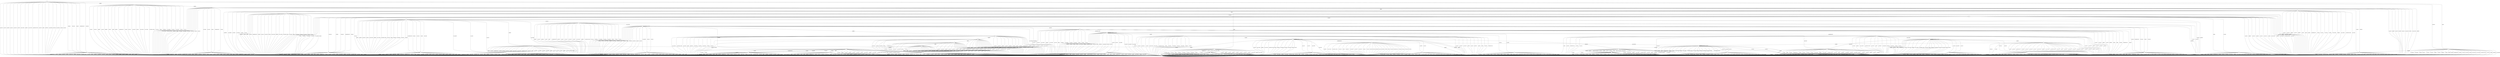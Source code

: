 digraph g {

	s0 [shape="circle" label="s0"];
	s1 [shape="circle" label="s1"];
	s2 [shape="circle" label="s2"];
	s3 [shape="circle" label="s3"];
	s4 [shape="circle" label="s4"];
	s5 [shape="circle" label="s5"];
	s6 [shape="circle" label="s6"];
	s7 [shape="circle" label="s7"];
	s8 [shape="circle" label="s8"];
	s9 [shape="circle" label="s9"];
	s10 [shape="circle" label="s10"];
	s11 [shape="circle" label="s11"];
	s12 [shape="circle" label="s12"];
	s13 [shape="circle" label="s13"];
	s14 [shape="circle" label="s14"];
	s15 [shape="circle" label="s15"];
	s16 [shape="circle" label="s16"];
	s17 [shape="circle" label="s17"];
	s18 [shape="circle" label="s18"];
	s19 [shape="circle" label="s19"];
	s20 [shape="circle" label="s20"];
	s21 [shape="circle" label="s21"];
	s22 [shape="circle" label="s22"];
	s23 [shape="circle" label="s23"];
	s24 [shape="circle" label="s24"];
	s25 [shape="circle" label="s25"];
	s26 [shape="circle" label="s26"];
	s27 [shape="circle" label="s27"];
	s28 [shape="circle" label="s28"];
	s29 [shape="circle" label="s29"];
	s30 [shape="circle" label="s30"];
	s31 [shape="circle" label="s31"];
	s32 [shape="circle" label="s32"];
	s33 [shape="doublecircle" label="s33"];
	s34 [shape="circle" label="s34"];
	s35 [shape="circle" label="s35"];
	s36 [shape="circle" label="s36"];
	s37 [shape="circle" label="s37"];
	s38 [shape="circle" label="s38"];
	s39 [shape="circle" label="s39"];
	s40 [shape="circle" label="s40"];
	s41 [shape="circle" label="s41"];
	s42 [shape="circle" label="s42"];
	s43 [shape="circle" label="s43"];
	s44 [shape="circle" label="s44"];
	s45 [shape="circle" label="s45"];
	s46 [shape="circle" label="s46"];
	s47 [shape="circle" label="s47"];
	s48 [shape="circle" label="s48"];
	s49 [shape="circle" label="s49"];
	s50 [shape="circle" label="s50"];
	s0 -> s1 [label="I_SR_CONN"];
	s0 -> s2 [label="I_CH_CLOSE"];
	s0 -> s3 [label="I_KEXINIT"];
	s0 -> s1 [label="I_SR_AUTH"];
	s0 -> s50 [label="I_NEWKEYS"];
	s0 -> s2 [label="I_CH_EOF"];
	s0 -> s50 [label="I_KEX30"];
	s0 -> s1 [label="I_CH_OPEN"];
	s0 -> s2 [label="I_CH_REQUEST_PTY"];
	s0 -> s2 [label="I_CH_DATA"];
	s0 -> s1 [label="I_UA_PK_OK"];
	s0 -> s1 [label="I_UA_PK_NOK"];
	s0 -> s1 [label="O_UNIMPL"];
	s0 -> s1 [label="O_CH_SUCCESS"];
	s0 -> s1 [label="O_KEXINIT"];
	s0 -> s1 [label="O_UA_SUCCESS"];
	s0 -> s1 [label="O_CH_OPEN_SUCCESS"];
	s0 -> s1 [label="O_NO_CONN"];
	s0 -> s1 [label="O_KEX31"];
	s0 -> s1 [label="O_NEWKEYS"];
	s0 -> s1 [label="O_UA_FAILURE"];
	s0 -> s1 [label="O_CH_NONE"];
	s0 -> s1 [label="O_SR_ACCEPT"];
	s0 -> s1 [label="O_CH_EOF"];
	s0 -> s1 [label="O_CH_MAX"];
	s1 -> s1 [label="I_SR_CONN"];
	s1 -> s1 [label="I_CH_CLOSE"];
	s1 -> s1 [label="I_KEXINIT"];
	s1 -> s1 [label="I_SR_AUTH"];
	s1 -> s1 [label="I_NEWKEYS"];
	s1 -> s1 [label="I_CH_EOF"];
	s1 -> s1 [label="I_KEX30"];
	s1 -> s1 [label="I_CH_OPEN"];
	s1 -> s1 [label="I_CH_REQUEST_PTY"];
	s1 -> s1 [label="I_CH_DATA"];
	s1 -> s1 [label="I_UA_PK_OK"];
	s1 -> s1 [label="I_UA_PK_NOK"];
	s1 -> s1 [label="O_UNIMPL"];
	s1 -> s1 [label="O_CH_SUCCESS"];
	s1 -> s1 [label="O_KEXINIT"];
	s1 -> s1 [label="O_UA_SUCCESS"];
	s1 -> s1 [label="O_CH_OPEN_SUCCESS"];
	s1 -> s1 [label="O_NO_CONN"];
	s1 -> s1 [label="O_KEX31"];
	s1 -> s1 [label="O_NEWKEYS"];
	s1 -> s1 [label="O_UA_FAILURE"];
	s1 -> s1 [label="O_CH_NONE"];
	s1 -> s1 [label="O_SR_ACCEPT"];
	s1 -> s1 [label="O_CH_EOF"];
	s1 -> s1 [label="O_CH_MAX"];
	s2 -> s1 [label="I_SR_CONN"];
	s2 -> s1 [label="I_CH_CLOSE"];
	s2 -> s1 [label="I_KEXINIT"];
	s2 -> s1 [label="I_SR_AUTH"];
	s2 -> s1 [label="I_NEWKEYS"];
	s2 -> s1 [label="I_CH_EOF"];
	s2 -> s1 [label="I_KEX30"];
	s2 -> s1 [label="I_CH_OPEN"];
	s2 -> s1 [label="I_CH_REQUEST_PTY"];
	s2 -> s1 [label="I_CH_DATA"];
	s2 -> s1 [label="I_UA_PK_OK"];
	s2 -> s1 [label="I_UA_PK_NOK"];
	s2 -> s1 [label="O_UNIMPL"];
	s2 -> s1 [label="O_CH_SUCCESS"];
	s2 -> s1 [label="O_KEXINIT"];
	s2 -> s1 [label="O_UA_SUCCESS"];
	s2 -> s1 [label="O_CH_OPEN_SUCCESS"];
	s2 -> s1 [label="O_NO_CONN"];
	s2 -> s1 [label="O_KEX31"];
	s2 -> s1 [label="O_NEWKEYS"];
	s2 -> s1 [label="O_UA_FAILURE"];
	s2 -> s0 [label="O_CH_NONE"];
	s2 -> s1 [label="O_SR_ACCEPT"];
	s2 -> s1 [label="O_CH_EOF"];
	s2 -> s1 [label="O_CH_MAX"];
	s3 -> s1 [label="I_SR_CONN"];
	s3 -> s1 [label="I_CH_CLOSE"];
	s3 -> s1 [label="I_KEXINIT"];
	s3 -> s1 [label="I_SR_AUTH"];
	s3 -> s1 [label="I_NEWKEYS"];
	s3 -> s1 [label="I_CH_EOF"];
	s3 -> s1 [label="I_KEX30"];
	s3 -> s1 [label="I_CH_OPEN"];
	s3 -> s1 [label="I_CH_REQUEST_PTY"];
	s3 -> s1 [label="I_CH_DATA"];
	s3 -> s1 [label="I_UA_PK_OK"];
	s3 -> s1 [label="I_UA_PK_NOK"];
	s3 -> s1 [label="O_UNIMPL"];
	s3 -> s1 [label="O_CH_SUCCESS"];
	s3 -> s4 [label="O_KEXINIT"];
	s3 -> s1 [label="O_UA_SUCCESS"];
	s3 -> s1 [label="O_CH_OPEN_SUCCESS"];
	s3 -> s1 [label="O_NO_CONN"];
	s3 -> s1 [label="O_KEX31"];
	s3 -> s1 [label="O_NEWKEYS"];
	s3 -> s1 [label="O_UA_FAILURE"];
	s3 -> s1 [label="O_CH_NONE"];
	s3 -> s1 [label="O_SR_ACCEPT"];
	s3 -> s1 [label="O_CH_EOF"];
	s3 -> s1 [label="O_CH_MAX"];
	s4 -> s1 [label="I_SR_CONN"];
	s4 -> s5 [label="I_CH_CLOSE"];
	s4 -> s1 [label="I_KEXINIT"];
	s4 -> s1 [label="I_SR_AUTH"];
	s4 -> s6 [label="I_NEWKEYS"];
	s4 -> s5 [label="I_CH_EOF"];
	s4 -> s7 [label="I_KEX30"];
	s4 -> s1 [label="I_CH_OPEN"];
	s4 -> s5 [label="I_CH_REQUEST_PTY"];
	s4 -> s5 [label="I_CH_DATA"];
	s4 -> s1 [label="I_UA_PK_OK"];
	s4 -> s1 [label="I_UA_PK_NOK"];
	s4 -> s1 [label="O_UNIMPL"];
	s4 -> s1 [label="O_CH_SUCCESS"];
	s4 -> s1 [label="O_KEXINIT"];
	s4 -> s1 [label="O_UA_SUCCESS"];
	s4 -> s1 [label="O_CH_OPEN_SUCCESS"];
	s4 -> s1 [label="O_NO_CONN"];
	s4 -> s1 [label="O_KEX31"];
	s4 -> s1 [label="O_NEWKEYS"];
	s4 -> s1 [label="O_UA_FAILURE"];
	s4 -> s1 [label="O_CH_NONE"];
	s4 -> s1 [label="O_SR_ACCEPT"];
	s4 -> s1 [label="O_CH_EOF"];
	s4 -> s1 [label="O_CH_MAX"];
	s5 -> s1 [label="I_SR_CONN"];
	s5 -> s1 [label="I_CH_CLOSE"];
	s5 -> s1 [label="I_KEXINIT"];
	s5 -> s1 [label="I_SR_AUTH"];
	s5 -> s1 [label="I_NEWKEYS"];
	s5 -> s1 [label="I_CH_EOF"];
	s5 -> s1 [label="I_KEX30"];
	s5 -> s1 [label="I_CH_OPEN"];
	s5 -> s1 [label="I_CH_REQUEST_PTY"];
	s5 -> s1 [label="I_CH_DATA"];
	s5 -> s1 [label="I_UA_PK_OK"];
	s5 -> s1 [label="I_UA_PK_NOK"];
	s5 -> s1 [label="O_UNIMPL"];
	s5 -> s1 [label="O_CH_SUCCESS"];
	s5 -> s1 [label="O_KEXINIT"];
	s5 -> s1 [label="O_UA_SUCCESS"];
	s5 -> s1 [label="O_CH_OPEN_SUCCESS"];
	s5 -> s1 [label="O_NO_CONN"];
	s5 -> s1 [label="O_KEX31"];
	s5 -> s1 [label="O_NEWKEYS"];
	s5 -> s1 [label="O_UA_FAILURE"];
	s5 -> s4 [label="O_CH_NONE"];
	s5 -> s1 [label="O_SR_ACCEPT"];
	s5 -> s1 [label="O_CH_EOF"];
	s5 -> s1 [label="O_CH_MAX"];
	s6 -> s1 [label="I_SR_CONN"];
	s6 -> s1 [label="I_CH_CLOSE"];
	s6 -> s1 [label="I_KEXINIT"];
	s6 -> s1 [label="I_SR_AUTH"];
	s6 -> s1 [label="I_NEWKEYS"];
	s6 -> s1 [label="I_CH_EOF"];
	s6 -> s1 [label="I_KEX30"];
	s6 -> s1 [label="I_CH_OPEN"];
	s6 -> s1 [label="I_CH_REQUEST_PTY"];
	s6 -> s1 [label="I_CH_DATA"];
	s6 -> s1 [label="I_UA_PK_OK"];
	s6 -> s1 [label="I_UA_PK_NOK"];
	s6 -> s4 [label="O_UNIMPL"];
	s6 -> s1 [label="O_CH_SUCCESS"];
	s6 -> s1 [label="O_KEXINIT"];
	s6 -> s1 [label="O_UA_SUCCESS"];
	s6 -> s1 [label="O_CH_OPEN_SUCCESS"];
	s6 -> s1 [label="O_NO_CONN"];
	s6 -> s1 [label="O_KEX31"];
	s6 -> s1 [label="O_NEWKEYS"];
	s6 -> s1 [label="O_UA_FAILURE"];
	s6 -> s1 [label="O_CH_NONE"];
	s6 -> s1 [label="O_SR_ACCEPT"];
	s6 -> s1 [label="O_CH_EOF"];
	s6 -> s1 [label="O_CH_MAX"];
	s7 -> s1 [label="I_SR_CONN"];
	s7 -> s1 [label="I_CH_CLOSE"];
	s7 -> s1 [label="I_KEXINIT"];
	s7 -> s1 [label="I_SR_AUTH"];
	s7 -> s1 [label="I_NEWKEYS"];
	s7 -> s1 [label="I_CH_EOF"];
	s7 -> s1 [label="I_KEX30"];
	s7 -> s1 [label="I_CH_OPEN"];
	s7 -> s1 [label="I_CH_REQUEST_PTY"];
	s7 -> s1 [label="I_CH_DATA"];
	s7 -> s1 [label="I_UA_PK_OK"];
	s7 -> s1 [label="I_UA_PK_NOK"];
	s7 -> s1 [label="O_UNIMPL"];
	s7 -> s1 [label="O_CH_SUCCESS"];
	s7 -> s1 [label="O_KEXINIT"];
	s7 -> s1 [label="O_UA_SUCCESS"];
	s7 -> s1 [label="O_CH_OPEN_SUCCESS"];
	s7 -> s1 [label="O_NO_CONN"];
	s7 -> s8 [label="O_KEX31"];
	s7 -> s1 [label="O_NEWKEYS"];
	s7 -> s1 [label="O_UA_FAILURE"];
	s7 -> s1 [label="O_CH_NONE"];
	s7 -> s1 [label="O_SR_ACCEPT"];
	s7 -> s1 [label="O_CH_EOF"];
	s7 -> s1 [label="O_CH_MAX"];
	s8 -> s1 [label="I_SR_CONN"];
	s8 -> s1 [label="I_CH_CLOSE"];
	s8 -> s1 [label="I_KEXINIT"];
	s8 -> s1 [label="I_SR_AUTH"];
	s8 -> s1 [label="I_NEWKEYS"];
	s8 -> s1 [label="I_CH_EOF"];
	s8 -> s1 [label="I_KEX30"];
	s8 -> s1 [label="I_CH_OPEN"];
	s8 -> s1 [label="I_CH_REQUEST_PTY"];
	s8 -> s1 [label="I_CH_DATA"];
	s8 -> s1 [label="I_UA_PK_OK"];
	s8 -> s1 [label="I_UA_PK_NOK"];
	s8 -> s1 [label="O_UNIMPL"];
	s8 -> s1 [label="O_CH_SUCCESS"];
	s8 -> s1 [label="O_KEXINIT"];
	s8 -> s1 [label="O_UA_SUCCESS"];
	s8 -> s1 [label="O_CH_OPEN_SUCCESS"];
	s8 -> s1 [label="O_NO_CONN"];
	s8 -> s1 [label="O_KEX31"];
	s8 -> s9 [label="O_NEWKEYS"];
	s8 -> s1 [label="O_UA_FAILURE"];
	s8 -> s1 [label="O_CH_NONE"];
	s8 -> s1 [label="O_SR_ACCEPT"];
	s8 -> s1 [label="O_CH_EOF"];
	s8 -> s1 [label="O_CH_MAX"];
	s9 -> s1 [label="I_SR_CONN"];
	s9 -> s10 [label="I_CH_CLOSE"];
	s9 -> s1 [label="I_KEXINIT"];
	s9 -> s1 [label="I_SR_AUTH"];
	s9 -> s11 [label="I_NEWKEYS"];
	s9 -> s10 [label="I_CH_EOF"];
	s9 -> s49 [label="I_KEX30"];
	s9 -> s1 [label="I_CH_OPEN"];
	s9 -> s10 [label="I_CH_REQUEST_PTY"];
	s9 -> s10 [label="I_CH_DATA"];
	s9 -> s1 [label="I_UA_PK_OK"];
	s9 -> s1 [label="I_UA_PK_NOK"];
	s9 -> s1 [label="O_UNIMPL"];
	s9 -> s1 [label="O_CH_SUCCESS"];
	s9 -> s1 [label="O_KEXINIT"];
	s9 -> s1 [label="O_UA_SUCCESS"];
	s9 -> s1 [label="O_CH_OPEN_SUCCESS"];
	s9 -> s1 [label="O_NO_CONN"];
	s9 -> s1 [label="O_KEX31"];
	s9 -> s1 [label="O_NEWKEYS"];
	s9 -> s1 [label="O_UA_FAILURE"];
	s9 -> s1 [label="O_CH_NONE"];
	s9 -> s1 [label="O_SR_ACCEPT"];
	s9 -> s1 [label="O_CH_EOF"];
	s9 -> s1 [label="O_CH_MAX"];
	s10 -> s1 [label="I_SR_CONN"];
	s10 -> s1 [label="I_CH_CLOSE"];
	s10 -> s1 [label="I_KEXINIT"];
	s10 -> s1 [label="I_SR_AUTH"];
	s10 -> s1 [label="I_NEWKEYS"];
	s10 -> s1 [label="I_CH_EOF"];
	s10 -> s1 [label="I_KEX30"];
	s10 -> s1 [label="I_CH_OPEN"];
	s10 -> s1 [label="I_CH_REQUEST_PTY"];
	s10 -> s1 [label="I_CH_DATA"];
	s10 -> s1 [label="I_UA_PK_OK"];
	s10 -> s1 [label="I_UA_PK_NOK"];
	s10 -> s1 [label="O_UNIMPL"];
	s10 -> s1 [label="O_CH_SUCCESS"];
	s10 -> s1 [label="O_KEXINIT"];
	s10 -> s1 [label="O_UA_SUCCESS"];
	s10 -> s1 [label="O_CH_OPEN_SUCCESS"];
	s10 -> s1 [label="O_NO_CONN"];
	s10 -> s1 [label="O_KEX31"];
	s10 -> s1 [label="O_NEWKEYS"];
	s10 -> s1 [label="O_UA_FAILURE"];
	s10 -> s9 [label="O_CH_NONE"];
	s10 -> s1 [label="O_SR_ACCEPT"];
	s10 -> s1 [label="O_CH_EOF"];
	s10 -> s1 [label="O_CH_MAX"];
	s11 -> s1 [label="I_SR_CONN"];
	s11 -> s12 [label="I_CH_CLOSE"];
	s11 -> s13 [label="I_KEXINIT"];
	s11 -> s16 [label="I_SR_AUTH"];
	s11 -> s1 [label="I_NEWKEYS"];
	s11 -> s12 [label="I_CH_EOF"];
	s11 -> s1 [label="I_KEX30"];
	s11 -> s1 [label="I_CH_OPEN"];
	s11 -> s12 [label="I_CH_REQUEST_PTY"];
	s11 -> s12 [label="I_CH_DATA"];
	s11 -> s17 [label="I_UA_PK_OK"];
	s11 -> s1 [label="I_UA_PK_NOK"];
	s11 -> s1 [label="O_UNIMPL"];
	s11 -> s1 [label="O_CH_SUCCESS"];
	s11 -> s1 [label="O_KEXINIT"];
	s11 -> s1 [label="O_UA_SUCCESS"];
	s11 -> s1 [label="O_CH_OPEN_SUCCESS"];
	s11 -> s1 [label="O_NO_CONN"];
	s11 -> s1 [label="O_KEX31"];
	s11 -> s1 [label="O_NEWKEYS"];
	s11 -> s1 [label="O_UA_FAILURE"];
	s11 -> s1 [label="O_CH_NONE"];
	s11 -> s1 [label="O_SR_ACCEPT"];
	s11 -> s1 [label="O_CH_EOF"];
	s11 -> s1 [label="O_CH_MAX"];
	s12 -> s1 [label="I_SR_CONN"];
	s12 -> s1 [label="I_CH_CLOSE"];
	s12 -> s1 [label="I_KEXINIT"];
	s12 -> s1 [label="I_SR_AUTH"];
	s12 -> s1 [label="I_NEWKEYS"];
	s12 -> s1 [label="I_CH_EOF"];
	s12 -> s1 [label="I_KEX30"];
	s12 -> s1 [label="I_CH_OPEN"];
	s12 -> s1 [label="I_CH_REQUEST_PTY"];
	s12 -> s1 [label="I_CH_DATA"];
	s12 -> s1 [label="I_UA_PK_OK"];
	s12 -> s1 [label="I_UA_PK_NOK"];
	s12 -> s1 [label="O_UNIMPL"];
	s12 -> s1 [label="O_CH_SUCCESS"];
	s12 -> s1 [label="O_KEXINIT"];
	s12 -> s1 [label="O_UA_SUCCESS"];
	s12 -> s1 [label="O_CH_OPEN_SUCCESS"];
	s12 -> s1 [label="O_NO_CONN"];
	s12 -> s1 [label="O_KEX31"];
	s12 -> s1 [label="O_NEWKEYS"];
	s12 -> s1 [label="O_UA_FAILURE"];
	s12 -> s11 [label="O_CH_NONE"];
	s12 -> s1 [label="O_SR_ACCEPT"];
	s12 -> s1 [label="O_CH_EOF"];
	s12 -> s1 [label="O_CH_MAX"];
	s13 -> s1 [label="I_SR_CONN"];
	s13 -> s1 [label="I_CH_CLOSE"];
	s13 -> s1 [label="I_KEXINIT"];
	s13 -> s1 [label="I_SR_AUTH"];
	s13 -> s1 [label="I_NEWKEYS"];
	s13 -> s1 [label="I_CH_EOF"];
	s13 -> s1 [label="I_KEX30"];
	s13 -> s1 [label="I_CH_OPEN"];
	s13 -> s1 [label="I_CH_REQUEST_PTY"];
	s13 -> s1 [label="I_CH_DATA"];
	s13 -> s1 [label="I_UA_PK_OK"];
	s13 -> s1 [label="I_UA_PK_NOK"];
	s13 -> s1 [label="O_UNIMPL"];
	s13 -> s1 [label="O_CH_SUCCESS"];
	s13 -> s14 [label="O_KEXINIT"];
	s13 -> s1 [label="O_UA_SUCCESS"];
	s13 -> s1 [label="O_CH_OPEN_SUCCESS"];
	s13 -> s1 [label="O_NO_CONN"];
	s13 -> s1 [label="O_KEX31"];
	s13 -> s1 [label="O_NEWKEYS"];
	s13 -> s1 [label="O_UA_FAILURE"];
	s13 -> s1 [label="O_CH_NONE"];
	s13 -> s1 [label="O_SR_ACCEPT"];
	s13 -> s1 [label="O_CH_EOF"];
	s13 -> s1 [label="O_CH_MAX"];
	s14 -> s1 [label="I_SR_CONN"];
	s14 -> s15 [label="I_CH_CLOSE"];
	s14 -> s1 [label="I_KEXINIT"];
	s14 -> s1 [label="I_SR_AUTH"];
	s14 -> s1 [label="I_NEWKEYS"];
	s14 -> s15 [label="I_CH_EOF"];
	s14 -> s7 [label="I_KEX30"];
	s14 -> s1 [label="I_CH_OPEN"];
	s14 -> s15 [label="I_CH_REQUEST_PTY"];
	s14 -> s15 [label="I_CH_DATA"];
	s14 -> s1 [label="I_UA_PK_OK"];
	s14 -> s1 [label="I_UA_PK_NOK"];
	s14 -> s1 [label="O_UNIMPL"];
	s14 -> s1 [label="O_CH_SUCCESS"];
	s14 -> s1 [label="O_KEXINIT"];
	s14 -> s1 [label="O_UA_SUCCESS"];
	s14 -> s1 [label="O_CH_OPEN_SUCCESS"];
	s14 -> s1 [label="O_NO_CONN"];
	s14 -> s1 [label="O_KEX31"];
	s14 -> s1 [label="O_NEWKEYS"];
	s14 -> s1 [label="O_UA_FAILURE"];
	s14 -> s1 [label="O_CH_NONE"];
	s14 -> s1 [label="O_SR_ACCEPT"];
	s14 -> s1 [label="O_CH_EOF"];
	s14 -> s1 [label="O_CH_MAX"];
	s15 -> s1 [label="I_SR_CONN"];
	s15 -> s1 [label="I_CH_CLOSE"];
	s15 -> s1 [label="I_KEXINIT"];
	s15 -> s1 [label="I_SR_AUTH"];
	s15 -> s1 [label="I_NEWKEYS"];
	s15 -> s1 [label="I_CH_EOF"];
	s15 -> s1 [label="I_KEX30"];
	s15 -> s1 [label="I_CH_OPEN"];
	s15 -> s1 [label="I_CH_REQUEST_PTY"];
	s15 -> s1 [label="I_CH_DATA"];
	s15 -> s1 [label="I_UA_PK_OK"];
	s15 -> s1 [label="I_UA_PK_NOK"];
	s15 -> s1 [label="O_UNIMPL"];
	s15 -> s1 [label="O_CH_SUCCESS"];
	s15 -> s1 [label="O_KEXINIT"];
	s15 -> s1 [label="O_UA_SUCCESS"];
	s15 -> s1 [label="O_CH_OPEN_SUCCESS"];
	s15 -> s1 [label="O_NO_CONN"];
	s15 -> s1 [label="O_KEX31"];
	s15 -> s1 [label="O_NEWKEYS"];
	s15 -> s1 [label="O_UA_FAILURE"];
	s15 -> s14 [label="O_CH_NONE"];
	s15 -> s1 [label="O_SR_ACCEPT"];
	s15 -> s1 [label="O_CH_EOF"];
	s15 -> s1 [label="O_CH_MAX"];
	s16 -> s1 [label="I_SR_CONN"];
	s16 -> s1 [label="I_CH_CLOSE"];
	s16 -> s1 [label="I_KEXINIT"];
	s16 -> s1 [label="I_SR_AUTH"];
	s16 -> s1 [label="I_NEWKEYS"];
	s16 -> s1 [label="I_CH_EOF"];
	s16 -> s1 [label="I_KEX30"];
	s16 -> s1 [label="I_CH_OPEN"];
	s16 -> s1 [label="I_CH_REQUEST_PTY"];
	s16 -> s1 [label="I_CH_DATA"];
	s16 -> s1 [label="I_UA_PK_OK"];
	s16 -> s1 [label="I_UA_PK_NOK"];
	s16 -> s1 [label="O_UNIMPL"];
	s16 -> s1 [label="O_CH_SUCCESS"];
	s16 -> s1 [label="O_KEXINIT"];
	s16 -> s1 [label="O_UA_SUCCESS"];
	s16 -> s1 [label="O_CH_OPEN_SUCCESS"];
	s16 -> s1 [label="O_NO_CONN"];
	s16 -> s1 [label="O_KEX31"];
	s16 -> s1 [label="O_NEWKEYS"];
	s16 -> s1 [label="O_UA_FAILURE"];
	s16 -> s1 [label="O_CH_NONE"];
	s16 -> s11 [label="O_SR_ACCEPT"];
	s16 -> s1 [label="O_CH_EOF"];
	s16 -> s1 [label="O_CH_MAX"];
	s17 -> s1 [label="I_SR_CONN"];
	s17 -> s1 [label="I_CH_CLOSE"];
	s17 -> s1 [label="I_KEXINIT"];
	s17 -> s1 [label="I_SR_AUTH"];
	s17 -> s1 [label="I_NEWKEYS"];
	s17 -> s1 [label="I_CH_EOF"];
	s17 -> s1 [label="I_KEX30"];
	s17 -> s1 [label="I_CH_OPEN"];
	s17 -> s1 [label="I_CH_REQUEST_PTY"];
	s17 -> s1 [label="I_CH_DATA"];
	s17 -> s1 [label="I_UA_PK_OK"];
	s17 -> s1 [label="I_UA_PK_NOK"];
	s17 -> s1 [label="O_UNIMPL"];
	s17 -> s1 [label="O_CH_SUCCESS"];
	s17 -> s1 [label="O_KEXINIT"];
	s17 -> s18 [label="O_UA_SUCCESS"];
	s17 -> s1 [label="O_CH_OPEN_SUCCESS"];
	s17 -> s1 [label="O_NO_CONN"];
	s17 -> s1 [label="O_KEX31"];
	s17 -> s1 [label="O_NEWKEYS"];
	s17 -> s1 [label="O_UA_FAILURE"];
	s17 -> s1 [label="O_CH_NONE"];
	s17 -> s1 [label="O_SR_ACCEPT"];
	s17 -> s1 [label="O_CH_EOF"];
	s17 -> s1 [label="O_CH_MAX"];
	s18 -> s19 [label="I_SR_CONN"];
	s18 -> s20 [label="I_CH_CLOSE"];
	s18 -> s21 [label="I_KEXINIT"];
	s18 -> s19 [label="I_SR_AUTH"];
	s18 -> s1 [label="I_NEWKEYS"];
	s18 -> s20 [label="I_CH_EOF"];
	s18 -> s1 [label="I_KEX30"];
	s18 -> s29 [label="I_CH_OPEN"];
	s18 -> s20 [label="I_CH_REQUEST_PTY"];
	s18 -> s20 [label="I_CH_DATA"];
	s18 -> s18 [label="I_UA_PK_OK"];
	s18 -> s18 [label="I_UA_PK_NOK"];
	s18 -> s1 [label="O_UNIMPL"];
	s18 -> s1 [label="O_CH_SUCCESS"];
	s18 -> s1 [label="O_KEXINIT"];
	s18 -> s1 [label="O_UA_SUCCESS"];
	s18 -> s1 [label="O_CH_OPEN_SUCCESS"];
	s18 -> s1 [label="O_NO_CONN"];
	s18 -> s1 [label="O_KEX31"];
	s18 -> s1 [label="O_NEWKEYS"];
	s18 -> s1 [label="O_UA_FAILURE"];
	s18 -> s1 [label="O_CH_NONE"];
	s18 -> s1 [label="O_SR_ACCEPT"];
	s18 -> s1 [label="O_CH_EOF"];
	s18 -> s1 [label="O_CH_MAX"];
	s19 -> s1 [label="I_SR_CONN"];
	s19 -> s1 [label="I_CH_CLOSE"];
	s19 -> s1 [label="I_KEXINIT"];
	s19 -> s1 [label="I_SR_AUTH"];
	s19 -> s1 [label="I_NEWKEYS"];
	s19 -> s1 [label="I_CH_EOF"];
	s19 -> s1 [label="I_KEX30"];
	s19 -> s1 [label="I_CH_OPEN"];
	s19 -> s1 [label="I_CH_REQUEST_PTY"];
	s19 -> s1 [label="I_CH_DATA"];
	s19 -> s1 [label="I_UA_PK_OK"];
	s19 -> s1 [label="I_UA_PK_NOK"];
	s19 -> s1 [label="O_UNIMPL"];
	s19 -> s1 [label="O_CH_SUCCESS"];
	s19 -> s1 [label="O_KEXINIT"];
	s19 -> s1 [label="O_UA_SUCCESS"];
	s19 -> s1 [label="O_CH_OPEN_SUCCESS"];
	s19 -> s1 [label="O_NO_CONN"];
	s19 -> s1 [label="O_KEX31"];
	s19 -> s1 [label="O_NEWKEYS"];
	s19 -> s1 [label="O_UA_FAILURE"];
	s19 -> s1 [label="O_CH_NONE"];
	s19 -> s18 [label="O_SR_ACCEPT"];
	s19 -> s1 [label="O_CH_EOF"];
	s19 -> s1 [label="O_CH_MAX"];
	s20 -> s1 [label="I_SR_CONN"];
	s20 -> s1 [label="I_CH_CLOSE"];
	s20 -> s1 [label="I_KEXINIT"];
	s20 -> s1 [label="I_SR_AUTH"];
	s20 -> s1 [label="I_NEWKEYS"];
	s20 -> s1 [label="I_CH_EOF"];
	s20 -> s1 [label="I_KEX30"];
	s20 -> s1 [label="I_CH_OPEN"];
	s20 -> s1 [label="I_CH_REQUEST_PTY"];
	s20 -> s1 [label="I_CH_DATA"];
	s20 -> s1 [label="I_UA_PK_OK"];
	s20 -> s1 [label="I_UA_PK_NOK"];
	s20 -> s1 [label="O_UNIMPL"];
	s20 -> s1 [label="O_CH_SUCCESS"];
	s20 -> s1 [label="O_KEXINIT"];
	s20 -> s1 [label="O_UA_SUCCESS"];
	s20 -> s1 [label="O_CH_OPEN_SUCCESS"];
	s20 -> s1 [label="O_NO_CONN"];
	s20 -> s1 [label="O_KEX31"];
	s20 -> s1 [label="O_NEWKEYS"];
	s20 -> s1 [label="O_UA_FAILURE"];
	s20 -> s18 [label="O_CH_NONE"];
	s20 -> s1 [label="O_SR_ACCEPT"];
	s20 -> s1 [label="O_CH_EOF"];
	s20 -> s1 [label="O_CH_MAX"];
	s21 -> s1 [label="I_SR_CONN"];
	s21 -> s1 [label="I_CH_CLOSE"];
	s21 -> s1 [label="I_KEXINIT"];
	s21 -> s1 [label="I_SR_AUTH"];
	s21 -> s1 [label="I_NEWKEYS"];
	s21 -> s1 [label="I_CH_EOF"];
	s21 -> s1 [label="I_KEX30"];
	s21 -> s1 [label="I_CH_OPEN"];
	s21 -> s1 [label="I_CH_REQUEST_PTY"];
	s21 -> s1 [label="I_CH_DATA"];
	s21 -> s1 [label="I_UA_PK_OK"];
	s21 -> s1 [label="I_UA_PK_NOK"];
	s21 -> s1 [label="O_UNIMPL"];
	s21 -> s1 [label="O_CH_SUCCESS"];
	s21 -> s22 [label="O_KEXINIT"];
	s21 -> s1 [label="O_UA_SUCCESS"];
	s21 -> s1 [label="O_CH_OPEN_SUCCESS"];
	s21 -> s1 [label="O_NO_CONN"];
	s21 -> s1 [label="O_KEX31"];
	s21 -> s1 [label="O_NEWKEYS"];
	s21 -> s1 [label="O_UA_FAILURE"];
	s21 -> s1 [label="O_CH_NONE"];
	s21 -> s1 [label="O_SR_ACCEPT"];
	s21 -> s1 [label="O_CH_EOF"];
	s21 -> s1 [label="O_CH_MAX"];
	s22 -> s1 [label="I_SR_CONN"];
	s22 -> s23 [label="I_CH_CLOSE"];
	s22 -> s1 [label="I_KEXINIT"];
	s22 -> s1 [label="I_SR_AUTH"];
	s22 -> s1 [label="I_NEWKEYS"];
	s22 -> s23 [label="I_CH_EOF"];
	s22 -> s24 [label="I_KEX30"];
	s22 -> s1 [label="I_CH_OPEN"];
	s22 -> s23 [label="I_CH_REQUEST_PTY"];
	s22 -> s23 [label="I_CH_DATA"];
	s22 -> s1 [label="I_UA_PK_OK"];
	s22 -> s1 [label="I_UA_PK_NOK"];
	s22 -> s1 [label="O_UNIMPL"];
	s22 -> s1 [label="O_CH_SUCCESS"];
	s22 -> s1 [label="O_KEXINIT"];
	s22 -> s1 [label="O_UA_SUCCESS"];
	s22 -> s1 [label="O_CH_OPEN_SUCCESS"];
	s22 -> s1 [label="O_NO_CONN"];
	s22 -> s1 [label="O_KEX31"];
	s22 -> s1 [label="O_NEWKEYS"];
	s22 -> s1 [label="O_UA_FAILURE"];
	s22 -> s1 [label="O_CH_NONE"];
	s22 -> s1 [label="O_SR_ACCEPT"];
	s22 -> s1 [label="O_CH_EOF"];
	s22 -> s1 [label="O_CH_MAX"];
	s23 -> s1 [label="I_SR_CONN"];
	s23 -> s1 [label="I_CH_CLOSE"];
	s23 -> s1 [label="I_KEXINIT"];
	s23 -> s1 [label="I_SR_AUTH"];
	s23 -> s1 [label="I_NEWKEYS"];
	s23 -> s1 [label="I_CH_EOF"];
	s23 -> s1 [label="I_KEX30"];
	s23 -> s1 [label="I_CH_OPEN"];
	s23 -> s1 [label="I_CH_REQUEST_PTY"];
	s23 -> s1 [label="I_CH_DATA"];
	s23 -> s1 [label="I_UA_PK_OK"];
	s23 -> s1 [label="I_UA_PK_NOK"];
	s23 -> s1 [label="O_UNIMPL"];
	s23 -> s1 [label="O_CH_SUCCESS"];
	s23 -> s1 [label="O_KEXINIT"];
	s23 -> s1 [label="O_UA_SUCCESS"];
	s23 -> s1 [label="O_CH_OPEN_SUCCESS"];
	s23 -> s1 [label="O_NO_CONN"];
	s23 -> s1 [label="O_KEX31"];
	s23 -> s1 [label="O_NEWKEYS"];
	s23 -> s1 [label="O_UA_FAILURE"];
	s23 -> s22 [label="O_CH_NONE"];
	s23 -> s1 [label="O_SR_ACCEPT"];
	s23 -> s1 [label="O_CH_EOF"];
	s23 -> s1 [label="O_CH_MAX"];
	s24 -> s1 [label="I_SR_CONN"];
	s24 -> s1 [label="I_CH_CLOSE"];
	s24 -> s1 [label="I_KEXINIT"];
	s24 -> s1 [label="I_SR_AUTH"];
	s24 -> s1 [label="I_NEWKEYS"];
	s24 -> s1 [label="I_CH_EOF"];
	s24 -> s1 [label="I_KEX30"];
	s24 -> s1 [label="I_CH_OPEN"];
	s24 -> s1 [label="I_CH_REQUEST_PTY"];
	s24 -> s1 [label="I_CH_DATA"];
	s24 -> s1 [label="I_UA_PK_OK"];
	s24 -> s1 [label="I_UA_PK_NOK"];
	s24 -> s1 [label="O_UNIMPL"];
	s24 -> s1 [label="O_CH_SUCCESS"];
	s24 -> s1 [label="O_KEXINIT"];
	s24 -> s1 [label="O_UA_SUCCESS"];
	s24 -> s1 [label="O_CH_OPEN_SUCCESS"];
	s24 -> s1 [label="O_NO_CONN"];
	s24 -> s25 [label="O_KEX31"];
	s24 -> s1 [label="O_NEWKEYS"];
	s24 -> s1 [label="O_UA_FAILURE"];
	s24 -> s1 [label="O_CH_NONE"];
	s24 -> s1 [label="O_SR_ACCEPT"];
	s24 -> s1 [label="O_CH_EOF"];
	s24 -> s1 [label="O_CH_MAX"];
	s25 -> s1 [label="I_SR_CONN"];
	s25 -> s1 [label="I_CH_CLOSE"];
	s25 -> s1 [label="I_KEXINIT"];
	s25 -> s1 [label="I_SR_AUTH"];
	s25 -> s1 [label="I_NEWKEYS"];
	s25 -> s1 [label="I_CH_EOF"];
	s25 -> s1 [label="I_KEX30"];
	s25 -> s1 [label="I_CH_OPEN"];
	s25 -> s1 [label="I_CH_REQUEST_PTY"];
	s25 -> s1 [label="I_CH_DATA"];
	s25 -> s1 [label="I_UA_PK_OK"];
	s25 -> s1 [label="I_UA_PK_NOK"];
	s25 -> s1 [label="O_UNIMPL"];
	s25 -> s1 [label="O_CH_SUCCESS"];
	s25 -> s1 [label="O_KEXINIT"];
	s25 -> s1 [label="O_UA_SUCCESS"];
	s25 -> s1 [label="O_CH_OPEN_SUCCESS"];
	s25 -> s1 [label="O_NO_CONN"];
	s25 -> s1 [label="O_KEX31"];
	s25 -> s26 [label="O_NEWKEYS"];
	s25 -> s1 [label="O_UA_FAILURE"];
	s25 -> s1 [label="O_CH_NONE"];
	s25 -> s1 [label="O_SR_ACCEPT"];
	s25 -> s1 [label="O_CH_EOF"];
	s25 -> s1 [label="O_CH_MAX"];
	s26 -> s1 [label="I_SR_CONN"];
	s26 -> s27 [label="I_CH_CLOSE"];
	s26 -> s1 [label="I_KEXINIT"];
	s26 -> s1 [label="I_SR_AUTH"];
	s26 -> s18 [label="I_NEWKEYS"];
	s26 -> s27 [label="I_CH_EOF"];
	s26 -> s28 [label="I_KEX30"];
	s26 -> s1 [label="I_CH_OPEN"];
	s26 -> s27 [label="I_CH_REQUEST_PTY"];
	s26 -> s27 [label="I_CH_DATA"];
	s26 -> s1 [label="I_UA_PK_OK"];
	s26 -> s1 [label="I_UA_PK_NOK"];
	s26 -> s1 [label="O_UNIMPL"];
	s26 -> s1 [label="O_CH_SUCCESS"];
	s26 -> s1 [label="O_KEXINIT"];
	s26 -> s1 [label="O_UA_SUCCESS"];
	s26 -> s1 [label="O_CH_OPEN_SUCCESS"];
	s26 -> s1 [label="O_NO_CONN"];
	s26 -> s1 [label="O_KEX31"];
	s26 -> s1 [label="O_NEWKEYS"];
	s26 -> s1 [label="O_UA_FAILURE"];
	s26 -> s1 [label="O_CH_NONE"];
	s26 -> s1 [label="O_SR_ACCEPT"];
	s26 -> s1 [label="O_CH_EOF"];
	s26 -> s1 [label="O_CH_MAX"];
	s27 -> s1 [label="I_SR_CONN"];
	s27 -> s1 [label="I_CH_CLOSE"];
	s27 -> s1 [label="I_KEXINIT"];
	s27 -> s1 [label="I_SR_AUTH"];
	s27 -> s1 [label="I_NEWKEYS"];
	s27 -> s1 [label="I_CH_EOF"];
	s27 -> s1 [label="I_KEX30"];
	s27 -> s1 [label="I_CH_OPEN"];
	s27 -> s1 [label="I_CH_REQUEST_PTY"];
	s27 -> s1 [label="I_CH_DATA"];
	s27 -> s1 [label="I_UA_PK_OK"];
	s27 -> s1 [label="I_UA_PK_NOK"];
	s27 -> s1 [label="O_UNIMPL"];
	s27 -> s1 [label="O_CH_SUCCESS"];
	s27 -> s1 [label="O_KEXINIT"];
	s27 -> s1 [label="O_UA_SUCCESS"];
	s27 -> s1 [label="O_CH_OPEN_SUCCESS"];
	s27 -> s1 [label="O_NO_CONN"];
	s27 -> s1 [label="O_KEX31"];
	s27 -> s1 [label="O_NEWKEYS"];
	s27 -> s1 [label="O_UA_FAILURE"];
	s27 -> s26 [label="O_CH_NONE"];
	s27 -> s1 [label="O_SR_ACCEPT"];
	s27 -> s1 [label="O_CH_EOF"];
	s27 -> s1 [label="O_CH_MAX"];
	s28 -> s1 [label="I_SR_CONN"];
	s28 -> s1 [label="I_CH_CLOSE"];
	s28 -> s1 [label="I_KEXINIT"];
	s28 -> s1 [label="I_SR_AUTH"];
	s28 -> s1 [label="I_NEWKEYS"];
	s28 -> s1 [label="I_CH_EOF"];
	s28 -> s1 [label="I_KEX30"];
	s28 -> s1 [label="I_CH_OPEN"];
	s28 -> s1 [label="I_CH_REQUEST_PTY"];
	s28 -> s1 [label="I_CH_DATA"];
	s28 -> s1 [label="I_UA_PK_OK"];
	s28 -> s1 [label="I_UA_PK_NOK"];
	s28 -> s26 [label="O_UNIMPL"];
	s28 -> s1 [label="O_CH_SUCCESS"];
	s28 -> s1 [label="O_KEXINIT"];
	s28 -> s1 [label="O_UA_SUCCESS"];
	s28 -> s1 [label="O_CH_OPEN_SUCCESS"];
	s28 -> s1 [label="O_NO_CONN"];
	s28 -> s1 [label="O_KEX31"];
	s28 -> s1 [label="O_NEWKEYS"];
	s28 -> s1 [label="O_UA_FAILURE"];
	s28 -> s1 [label="O_CH_NONE"];
	s28 -> s1 [label="O_SR_ACCEPT"];
	s28 -> s1 [label="O_CH_EOF"];
	s28 -> s1 [label="O_CH_MAX"];
	s29 -> s1 [label="I_SR_CONN"];
	s29 -> s1 [label="I_CH_CLOSE"];
	s29 -> s1 [label="I_KEXINIT"];
	s29 -> s1 [label="I_SR_AUTH"];
	s29 -> s1 [label="I_NEWKEYS"];
	s29 -> s1 [label="I_CH_EOF"];
	s29 -> s1 [label="I_KEX30"];
	s29 -> s1 [label="I_CH_OPEN"];
	s29 -> s1 [label="I_CH_REQUEST_PTY"];
	s29 -> s1 [label="I_CH_DATA"];
	s29 -> s1 [label="I_UA_PK_OK"];
	s29 -> s1 [label="I_UA_PK_NOK"];
	s29 -> s1 [label="O_UNIMPL"];
	s29 -> s1 [label="O_CH_SUCCESS"];
	s29 -> s1 [label="O_KEXINIT"];
	s29 -> s1 [label="O_UA_SUCCESS"];
	s29 -> s30 [label="O_CH_OPEN_SUCCESS"];
	s29 -> s1 [label="O_NO_CONN"];
	s29 -> s1 [label="O_KEX31"];
	s29 -> s1 [label="O_NEWKEYS"];
	s29 -> s1 [label="O_UA_FAILURE"];
	s29 -> s1 [label="O_CH_NONE"];
	s29 -> s1 [label="O_SR_ACCEPT"];
	s29 -> s1 [label="O_CH_EOF"];
	s29 -> s1 [label="O_CH_MAX"];
	s30 -> s31 [label="I_SR_CONN"];
	s30 -> s32 [label="I_CH_CLOSE"];
	s30 -> s1 [label="I_KEXINIT"];
	s30 -> s31 [label="I_SR_AUTH"];
	s30 -> s1 [label="I_NEWKEYS"];
	s30 -> s34 [label="I_CH_EOF"];
	s30 -> s1 [label="I_KEX30"];
	s30 -> s43 [label="I_CH_OPEN"];
	s30 -> s44 [label="I_CH_REQUEST_PTY"];
	s30 -> s30 [label="I_CH_DATA"];
	s30 -> s30 [label="I_UA_PK_OK"];
	s30 -> s30 [label="I_UA_PK_NOK"];
	s30 -> s1 [label="O_UNIMPL"];
	s30 -> s1 [label="O_CH_SUCCESS"];
	s30 -> s1 [label="O_KEXINIT"];
	s30 -> s1 [label="O_UA_SUCCESS"];
	s30 -> s1 [label="O_CH_OPEN_SUCCESS"];
	s30 -> s1 [label="O_NO_CONN"];
	s30 -> s1 [label="O_KEX31"];
	s30 -> s1 [label="O_NEWKEYS"];
	s30 -> s1 [label="O_UA_FAILURE"];
	s30 -> s1 [label="O_CH_NONE"];
	s30 -> s1 [label="O_SR_ACCEPT"];
	s30 -> s1 [label="O_CH_EOF"];
	s30 -> s1 [label="O_CH_MAX"];
	s31 -> s1 [label="I_SR_CONN"];
	s31 -> s1 [label="I_CH_CLOSE"];
	s31 -> s1 [label="I_KEXINIT"];
	s31 -> s1 [label="I_SR_AUTH"];
	s31 -> s1 [label="I_NEWKEYS"];
	s31 -> s1 [label="I_CH_EOF"];
	s31 -> s1 [label="I_KEX30"];
	s31 -> s1 [label="I_CH_OPEN"];
	s31 -> s1 [label="I_CH_REQUEST_PTY"];
	s31 -> s1 [label="I_CH_DATA"];
	s31 -> s1 [label="I_UA_PK_OK"];
	s31 -> s1 [label="I_UA_PK_NOK"];
	s31 -> s1 [label="O_UNIMPL"];
	s31 -> s1 [label="O_CH_SUCCESS"];
	s31 -> s1 [label="O_KEXINIT"];
	s31 -> s1 [label="O_UA_SUCCESS"];
	s31 -> s1 [label="O_CH_OPEN_SUCCESS"];
	s31 -> s1 [label="O_NO_CONN"];
	s31 -> s1 [label="O_KEX31"];
	s31 -> s1 [label="O_NEWKEYS"];
	s31 -> s1 [label="O_UA_FAILURE"];
	s31 -> s1 [label="O_CH_NONE"];
	s31 -> s30 [label="O_SR_ACCEPT"];
	s31 -> s1 [label="O_CH_EOF"];
	s31 -> s1 [label="O_CH_MAX"];
	s32 -> s1 [label="I_SR_CONN"];
	s32 -> s1 [label="I_CH_CLOSE"];
	s32 -> s1 [label="I_KEXINIT"];
	s32 -> s1 [label="I_SR_AUTH"];
	s32 -> s1 [label="I_NEWKEYS"];
	s32 -> s1 [label="I_CH_EOF"];
	s32 -> s1 [label="I_KEX30"];
	s32 -> s1 [label="I_CH_OPEN"];
	s32 -> s1 [label="I_CH_REQUEST_PTY"];
	s32 -> s1 [label="I_CH_DATA"];
	s32 -> s1 [label="I_UA_PK_OK"];
	s32 -> s1 [label="I_UA_PK_NOK"];
	s32 -> s1 [label="O_UNIMPL"];
	s32 -> s1 [label="O_CH_SUCCESS"];
	s32 -> s1 [label="O_KEXINIT"];
	s32 -> s1 [label="O_UA_SUCCESS"];
	s32 -> s1 [label="O_CH_OPEN_SUCCESS"];
	s32 -> s1 [label="O_NO_CONN"];
	s32 -> s1 [label="O_KEX31"];
	s32 -> s1 [label="O_NEWKEYS"];
	s32 -> s1 [label="O_UA_FAILURE"];
	s32 -> s1 [label="O_CH_NONE"];
	s32 -> s1 [label="O_SR_ACCEPT"];
	s32 -> s33 [label="O_CH_EOF"];
	s32 -> s1 [label="O_CH_MAX"];
	s33 -> s1 [label="I_SR_CONN"];
	s33 -> s1 [label="I_CH_CLOSE"];
	s33 -> s1 [label="I_KEXINIT"];
	s33 -> s1 [label="I_SR_AUTH"];
	s33 -> s1 [label="I_NEWKEYS"];
	s33 -> s1 [label="I_CH_EOF"];
	s33 -> s1 [label="I_KEX30"];
	s33 -> s1 [label="I_CH_OPEN"];
	s33 -> s1 [label="I_CH_REQUEST_PTY"];
	s33 -> s1 [label="I_CH_DATA"];
	s33 -> s1 [label="I_UA_PK_OK"];
	s33 -> s1 [label="I_UA_PK_NOK"];
	s33 -> s1 [label="O_UNIMPL"];
	s33 -> s1 [label="O_CH_SUCCESS"];
	s33 -> s1 [label="O_KEXINIT"];
	s33 -> s1 [label="O_UA_SUCCESS"];
	s33 -> s1 [label="O_CH_OPEN_SUCCESS"];
	s33 -> s1 [label="O_NO_CONN"];
	s33 -> s1 [label="O_KEX31"];
	s33 -> s1 [label="O_NEWKEYS"];
	s33 -> s1 [label="O_UA_FAILURE"];
	s33 -> s1 [label="O_CH_NONE"];
	s33 -> s1 [label="O_SR_ACCEPT"];
	s33 -> s1 [label="O_CH_EOF"];
	s33 -> s1 [label="O_CH_MAX"];
	s34 -> s1 [label="I_SR_CONN"];
	s34 -> s1 [label="I_CH_CLOSE"];
	s34 -> s1 [label="I_KEXINIT"];
	s34 -> s1 [label="I_SR_AUTH"];
	s34 -> s1 [label="I_NEWKEYS"];
	s34 -> s1 [label="I_CH_EOF"];
	s34 -> s1 [label="I_KEX30"];
	s34 -> s1 [label="I_CH_OPEN"];
	s34 -> s1 [label="I_CH_REQUEST_PTY"];
	s34 -> s1 [label="I_CH_DATA"];
	s34 -> s1 [label="I_UA_PK_OK"];
	s34 -> s1 [label="I_UA_PK_NOK"];
	s34 -> s1 [label="O_UNIMPL"];
	s34 -> s1 [label="O_CH_SUCCESS"];
	s34 -> s1 [label="O_KEXINIT"];
	s34 -> s1 [label="O_UA_SUCCESS"];
	s34 -> s1 [label="O_CH_OPEN_SUCCESS"];
	s34 -> s1 [label="O_NO_CONN"];
	s34 -> s1 [label="O_KEX31"];
	s34 -> s1 [label="O_NEWKEYS"];
	s34 -> s1 [label="O_UA_FAILURE"];
	s34 -> s1 [label="O_CH_NONE"];
	s34 -> s1 [label="O_SR_ACCEPT"];
	s34 -> s35 [label="O_CH_EOF"];
	s34 -> s1 [label="O_CH_MAX"];
	s35 -> s36 [label="I_SR_CONN"];
	s35 -> s37 [label="I_CH_CLOSE"];
	s35 -> s1 [label="I_KEXINIT"];
	s35 -> s36 [label="I_SR_AUTH"];
	s35 -> s1 [label="I_NEWKEYS"];
	s35 -> s35 [label="I_CH_EOF"];
	s35 -> s1 [label="I_KEX30"];
	s35 -> s38 [label="I_CH_OPEN"];
	s35 -> s39 [label="I_CH_REQUEST_PTY"];
	s35 -> s1 [label="I_CH_DATA"];
	s35 -> s35 [label="I_UA_PK_OK"];
	s35 -> s35 [label="I_UA_PK_NOK"];
	s35 -> s1 [label="O_UNIMPL"];
	s35 -> s1 [label="O_CH_SUCCESS"];
	s35 -> s1 [label="O_KEXINIT"];
	s35 -> s1 [label="O_UA_SUCCESS"];
	s35 -> s1 [label="O_CH_OPEN_SUCCESS"];
	s35 -> s1 [label="O_NO_CONN"];
	s35 -> s1 [label="O_KEX31"];
	s35 -> s1 [label="O_NEWKEYS"];
	s35 -> s1 [label="O_UA_FAILURE"];
	s35 -> s1 [label="O_CH_NONE"];
	s35 -> s1 [label="O_SR_ACCEPT"];
	s35 -> s1 [label="O_CH_EOF"];
	s35 -> s1 [label="O_CH_MAX"];
	s36 -> s1 [label="I_SR_CONN"];
	s36 -> s1 [label="I_CH_CLOSE"];
	s36 -> s1 [label="I_KEXINIT"];
	s36 -> s1 [label="I_SR_AUTH"];
	s36 -> s1 [label="I_NEWKEYS"];
	s36 -> s1 [label="I_CH_EOF"];
	s36 -> s1 [label="I_KEX30"];
	s36 -> s1 [label="I_CH_OPEN"];
	s36 -> s1 [label="I_CH_REQUEST_PTY"];
	s36 -> s1 [label="I_CH_DATA"];
	s36 -> s1 [label="I_UA_PK_OK"];
	s36 -> s1 [label="I_UA_PK_NOK"];
	s36 -> s1 [label="O_UNIMPL"];
	s36 -> s1 [label="O_CH_SUCCESS"];
	s36 -> s1 [label="O_KEXINIT"];
	s36 -> s1 [label="O_UA_SUCCESS"];
	s36 -> s1 [label="O_CH_OPEN_SUCCESS"];
	s36 -> s1 [label="O_NO_CONN"];
	s36 -> s1 [label="O_KEX31"];
	s36 -> s1 [label="O_NEWKEYS"];
	s36 -> s1 [label="O_UA_FAILURE"];
	s36 -> s1 [label="O_CH_NONE"];
	s36 -> s35 [label="O_SR_ACCEPT"];
	s36 -> s1 [label="O_CH_EOF"];
	s36 -> s1 [label="O_CH_MAX"];
	s37 -> s33 [label="I_SR_CONN"];
	s37 -> s33 [label="I_CH_CLOSE"];
	s37 -> s33 [label="I_KEXINIT"];
	s37 -> s33 [label="I_SR_AUTH"];
	s37 -> s33 [label="I_NEWKEYS"];
	s37 -> s33 [label="I_CH_EOF"];
	s37 -> s33 [label="I_KEX30"];
	s37 -> s33 [label="I_CH_OPEN"];
	s37 -> s33 [label="I_CH_REQUEST_PTY"];
	s37 -> s33 [label="I_CH_DATA"];
	s37 -> s33 [label="I_UA_PK_OK"];
	s37 -> s33 [label="I_UA_PK_NOK"];
	s37 -> s1 [label="O_UNIMPL"];
	s37 -> s1 [label="O_CH_SUCCESS"];
	s37 -> s1 [label="O_KEXINIT"];
	s37 -> s1 [label="O_UA_SUCCESS"];
	s37 -> s1 [label="O_CH_OPEN_SUCCESS"];
	s37 -> s1 [label="O_NO_CONN"];
	s37 -> s1 [label="O_KEX31"];
	s37 -> s1 [label="O_NEWKEYS"];
	s37 -> s1 [label="O_UA_FAILURE"];
	s37 -> s1 [label="O_CH_NONE"];
	s37 -> s1 [label="O_SR_ACCEPT"];
	s37 -> s1 [label="O_CH_EOF"];
	s37 -> s1 [label="O_CH_MAX"];
	s38 -> s1 [label="I_SR_CONN"];
	s38 -> s1 [label="I_CH_CLOSE"];
	s38 -> s1 [label="I_KEXINIT"];
	s38 -> s1 [label="I_SR_AUTH"];
	s38 -> s1 [label="I_NEWKEYS"];
	s38 -> s1 [label="I_CH_EOF"];
	s38 -> s1 [label="I_KEX30"];
	s38 -> s1 [label="I_CH_OPEN"];
	s38 -> s1 [label="I_CH_REQUEST_PTY"];
	s38 -> s1 [label="I_CH_DATA"];
	s38 -> s1 [label="I_UA_PK_OK"];
	s38 -> s1 [label="I_UA_PK_NOK"];
	s38 -> s1 [label="O_UNIMPL"];
	s38 -> s1 [label="O_CH_SUCCESS"];
	s38 -> s1 [label="O_KEXINIT"];
	s38 -> s1 [label="O_UA_SUCCESS"];
	s38 -> s1 [label="O_CH_OPEN_SUCCESS"];
	s38 -> s1 [label="O_NO_CONN"];
	s38 -> s1 [label="O_KEX31"];
	s38 -> s1 [label="O_NEWKEYS"];
	s38 -> s1 [label="O_UA_FAILURE"];
	s38 -> s1 [label="O_CH_NONE"];
	s38 -> s1 [label="O_SR_ACCEPT"];
	s38 -> s1 [label="O_CH_EOF"];
	s38 -> s35 [label="O_CH_MAX"];
	s39 -> s1 [label="I_SR_CONN"];
	s39 -> s1 [label="I_CH_CLOSE"];
	s39 -> s1 [label="I_KEXINIT"];
	s39 -> s1 [label="I_SR_AUTH"];
	s39 -> s1 [label="I_NEWKEYS"];
	s39 -> s1 [label="I_CH_EOF"];
	s39 -> s1 [label="I_KEX30"];
	s39 -> s1 [label="I_CH_OPEN"];
	s39 -> s1 [label="I_CH_REQUEST_PTY"];
	s39 -> s1 [label="I_CH_DATA"];
	s39 -> s1 [label="I_UA_PK_OK"];
	s39 -> s1 [label="I_UA_PK_NOK"];
	s39 -> s1 [label="O_UNIMPL"];
	s39 -> s40 [label="O_CH_SUCCESS"];
	s39 -> s1 [label="O_KEXINIT"];
	s39 -> s1 [label="O_UA_SUCCESS"];
	s39 -> s1 [label="O_CH_OPEN_SUCCESS"];
	s39 -> s1 [label="O_NO_CONN"];
	s39 -> s1 [label="O_KEX31"];
	s39 -> s1 [label="O_NEWKEYS"];
	s39 -> s1 [label="O_UA_FAILURE"];
	s39 -> s1 [label="O_CH_NONE"];
	s39 -> s1 [label="O_SR_ACCEPT"];
	s39 -> s1 [label="O_CH_EOF"];
	s39 -> s1 [label="O_CH_MAX"];
	s40 -> s41 [label="I_SR_CONN"];
	s40 -> s37 [label="I_CH_CLOSE"];
	s40 -> s1 [label="I_KEXINIT"];
	s40 -> s41 [label="I_SR_AUTH"];
	s40 -> s1 [label="I_NEWKEYS"];
	s40 -> s40 [label="I_CH_EOF"];
	s40 -> s1 [label="I_KEX30"];
	s40 -> s42 [label="I_CH_OPEN"];
	s40 -> s1 [label="I_CH_REQUEST_PTY"];
	s40 -> s1 [label="I_CH_DATA"];
	s40 -> s40 [label="I_UA_PK_OK"];
	s40 -> s40 [label="I_UA_PK_NOK"];
	s40 -> s1 [label="O_UNIMPL"];
	s40 -> s1 [label="O_CH_SUCCESS"];
	s40 -> s1 [label="O_KEXINIT"];
	s40 -> s1 [label="O_UA_SUCCESS"];
	s40 -> s1 [label="O_CH_OPEN_SUCCESS"];
	s40 -> s1 [label="O_NO_CONN"];
	s40 -> s1 [label="O_KEX31"];
	s40 -> s1 [label="O_NEWKEYS"];
	s40 -> s1 [label="O_UA_FAILURE"];
	s40 -> s1 [label="O_CH_NONE"];
	s40 -> s1 [label="O_SR_ACCEPT"];
	s40 -> s1 [label="O_CH_EOF"];
	s40 -> s1 [label="O_CH_MAX"];
	s41 -> s1 [label="I_SR_CONN"];
	s41 -> s1 [label="I_CH_CLOSE"];
	s41 -> s1 [label="I_KEXINIT"];
	s41 -> s1 [label="I_SR_AUTH"];
	s41 -> s1 [label="I_NEWKEYS"];
	s41 -> s1 [label="I_CH_EOF"];
	s41 -> s1 [label="I_KEX30"];
	s41 -> s1 [label="I_CH_OPEN"];
	s41 -> s1 [label="I_CH_REQUEST_PTY"];
	s41 -> s1 [label="I_CH_DATA"];
	s41 -> s1 [label="I_UA_PK_OK"];
	s41 -> s1 [label="I_UA_PK_NOK"];
	s41 -> s1 [label="O_UNIMPL"];
	s41 -> s1 [label="O_CH_SUCCESS"];
	s41 -> s1 [label="O_KEXINIT"];
	s41 -> s1 [label="O_UA_SUCCESS"];
	s41 -> s1 [label="O_CH_OPEN_SUCCESS"];
	s41 -> s1 [label="O_NO_CONN"];
	s41 -> s1 [label="O_KEX31"];
	s41 -> s1 [label="O_NEWKEYS"];
	s41 -> s1 [label="O_UA_FAILURE"];
	s41 -> s1 [label="O_CH_NONE"];
	s41 -> s40 [label="O_SR_ACCEPT"];
	s41 -> s1 [label="O_CH_EOF"];
	s41 -> s1 [label="O_CH_MAX"];
	s42 -> s1 [label="I_SR_CONN"];
	s42 -> s1 [label="I_CH_CLOSE"];
	s42 -> s1 [label="I_KEXINIT"];
	s42 -> s1 [label="I_SR_AUTH"];
	s42 -> s1 [label="I_NEWKEYS"];
	s42 -> s1 [label="I_CH_EOF"];
	s42 -> s1 [label="I_KEX30"];
	s42 -> s1 [label="I_CH_OPEN"];
	s42 -> s1 [label="I_CH_REQUEST_PTY"];
	s42 -> s1 [label="I_CH_DATA"];
	s42 -> s1 [label="I_UA_PK_OK"];
	s42 -> s1 [label="I_UA_PK_NOK"];
	s42 -> s1 [label="O_UNIMPL"];
	s42 -> s1 [label="O_CH_SUCCESS"];
	s42 -> s1 [label="O_KEXINIT"];
	s42 -> s1 [label="O_UA_SUCCESS"];
	s42 -> s1 [label="O_CH_OPEN_SUCCESS"];
	s42 -> s1 [label="O_NO_CONN"];
	s42 -> s1 [label="O_KEX31"];
	s42 -> s1 [label="O_NEWKEYS"];
	s42 -> s1 [label="O_UA_FAILURE"];
	s42 -> s1 [label="O_CH_NONE"];
	s42 -> s1 [label="O_SR_ACCEPT"];
	s42 -> s1 [label="O_CH_EOF"];
	s42 -> s40 [label="O_CH_MAX"];
	s43 -> s1 [label="I_SR_CONN"];
	s43 -> s1 [label="I_CH_CLOSE"];
	s43 -> s1 [label="I_KEXINIT"];
	s43 -> s1 [label="I_SR_AUTH"];
	s43 -> s1 [label="I_NEWKEYS"];
	s43 -> s1 [label="I_CH_EOF"];
	s43 -> s1 [label="I_KEX30"];
	s43 -> s1 [label="I_CH_OPEN"];
	s43 -> s1 [label="I_CH_REQUEST_PTY"];
	s43 -> s1 [label="I_CH_DATA"];
	s43 -> s1 [label="I_UA_PK_OK"];
	s43 -> s1 [label="I_UA_PK_NOK"];
	s43 -> s1 [label="O_UNIMPL"];
	s43 -> s1 [label="O_CH_SUCCESS"];
	s43 -> s1 [label="O_KEXINIT"];
	s43 -> s1 [label="O_UA_SUCCESS"];
	s43 -> s1 [label="O_CH_OPEN_SUCCESS"];
	s43 -> s1 [label="O_NO_CONN"];
	s43 -> s1 [label="O_KEX31"];
	s43 -> s1 [label="O_NEWKEYS"];
	s43 -> s1 [label="O_UA_FAILURE"];
	s43 -> s1 [label="O_CH_NONE"];
	s43 -> s1 [label="O_SR_ACCEPT"];
	s43 -> s1 [label="O_CH_EOF"];
	s43 -> s30 [label="O_CH_MAX"];
	s44 -> s1 [label="I_SR_CONN"];
	s44 -> s1 [label="I_CH_CLOSE"];
	s44 -> s1 [label="I_KEXINIT"];
	s44 -> s1 [label="I_SR_AUTH"];
	s44 -> s1 [label="I_NEWKEYS"];
	s44 -> s1 [label="I_CH_EOF"];
	s44 -> s1 [label="I_KEX30"];
	s44 -> s1 [label="I_CH_OPEN"];
	s44 -> s1 [label="I_CH_REQUEST_PTY"];
	s44 -> s1 [label="I_CH_DATA"];
	s44 -> s1 [label="I_UA_PK_OK"];
	s44 -> s1 [label="I_UA_PK_NOK"];
	s44 -> s1 [label="O_UNIMPL"];
	s44 -> s45 [label="O_CH_SUCCESS"];
	s44 -> s1 [label="O_KEXINIT"];
	s44 -> s1 [label="O_UA_SUCCESS"];
	s44 -> s1 [label="O_CH_OPEN_SUCCESS"];
	s44 -> s1 [label="O_NO_CONN"];
	s44 -> s1 [label="O_KEX31"];
	s44 -> s1 [label="O_NEWKEYS"];
	s44 -> s1 [label="O_UA_FAILURE"];
	s44 -> s1 [label="O_CH_NONE"];
	s44 -> s1 [label="O_SR_ACCEPT"];
	s44 -> s1 [label="O_CH_EOF"];
	s44 -> s1 [label="O_CH_MAX"];
	s45 -> s46 [label="I_SR_CONN"];
	s45 -> s32 [label="I_CH_CLOSE"];
	s45 -> s1 [label="I_KEXINIT"];
	s45 -> s46 [label="I_SR_AUTH"];
	s45 -> s1 [label="I_NEWKEYS"];
	s45 -> s47 [label="I_CH_EOF"];
	s45 -> s1 [label="I_KEX30"];
	s45 -> s48 [label="I_CH_OPEN"];
	s45 -> s1 [label="I_CH_REQUEST_PTY"];
	s45 -> s45 [label="I_CH_DATA"];
	s45 -> s45 [label="I_UA_PK_OK"];
	s45 -> s45 [label="I_UA_PK_NOK"];
	s45 -> s1 [label="O_UNIMPL"];
	s45 -> s1 [label="O_CH_SUCCESS"];
	s45 -> s1 [label="O_KEXINIT"];
	s45 -> s1 [label="O_UA_SUCCESS"];
	s45 -> s1 [label="O_CH_OPEN_SUCCESS"];
	s45 -> s1 [label="O_NO_CONN"];
	s45 -> s1 [label="O_KEX31"];
	s45 -> s1 [label="O_NEWKEYS"];
	s45 -> s1 [label="O_UA_FAILURE"];
	s45 -> s1 [label="O_CH_NONE"];
	s45 -> s1 [label="O_SR_ACCEPT"];
	s45 -> s1 [label="O_CH_EOF"];
	s45 -> s1 [label="O_CH_MAX"];
	s46 -> s1 [label="I_SR_CONN"];
	s46 -> s1 [label="I_CH_CLOSE"];
	s46 -> s1 [label="I_KEXINIT"];
	s46 -> s1 [label="I_SR_AUTH"];
	s46 -> s1 [label="I_NEWKEYS"];
	s46 -> s1 [label="I_CH_EOF"];
	s46 -> s1 [label="I_KEX30"];
	s46 -> s1 [label="I_CH_OPEN"];
	s46 -> s1 [label="I_CH_REQUEST_PTY"];
	s46 -> s1 [label="I_CH_DATA"];
	s46 -> s1 [label="I_UA_PK_OK"];
	s46 -> s1 [label="I_UA_PK_NOK"];
	s46 -> s1 [label="O_UNIMPL"];
	s46 -> s1 [label="O_CH_SUCCESS"];
	s46 -> s1 [label="O_KEXINIT"];
	s46 -> s1 [label="O_UA_SUCCESS"];
	s46 -> s1 [label="O_CH_OPEN_SUCCESS"];
	s46 -> s1 [label="O_NO_CONN"];
	s46 -> s1 [label="O_KEX31"];
	s46 -> s1 [label="O_NEWKEYS"];
	s46 -> s1 [label="O_UA_FAILURE"];
	s46 -> s1 [label="O_CH_NONE"];
	s46 -> s45 [label="O_SR_ACCEPT"];
	s46 -> s1 [label="O_CH_EOF"];
	s46 -> s1 [label="O_CH_MAX"];
	s47 -> s1 [label="I_SR_CONN"];
	s47 -> s1 [label="I_CH_CLOSE"];
	s47 -> s1 [label="I_KEXINIT"];
	s47 -> s1 [label="I_SR_AUTH"];
	s47 -> s1 [label="I_NEWKEYS"];
	s47 -> s1 [label="I_CH_EOF"];
	s47 -> s1 [label="I_KEX30"];
	s47 -> s1 [label="I_CH_OPEN"];
	s47 -> s1 [label="I_CH_REQUEST_PTY"];
	s47 -> s1 [label="I_CH_DATA"];
	s47 -> s1 [label="I_UA_PK_OK"];
	s47 -> s1 [label="I_UA_PK_NOK"];
	s47 -> s1 [label="O_UNIMPL"];
	s47 -> s1 [label="O_CH_SUCCESS"];
	s47 -> s1 [label="O_KEXINIT"];
	s47 -> s1 [label="O_UA_SUCCESS"];
	s47 -> s1 [label="O_CH_OPEN_SUCCESS"];
	s47 -> s1 [label="O_NO_CONN"];
	s47 -> s1 [label="O_KEX31"];
	s47 -> s1 [label="O_NEWKEYS"];
	s47 -> s1 [label="O_UA_FAILURE"];
	s47 -> s1 [label="O_CH_NONE"];
	s47 -> s1 [label="O_SR_ACCEPT"];
	s47 -> s40 [label="O_CH_EOF"];
	s47 -> s1 [label="O_CH_MAX"];
	s48 -> s1 [label="I_SR_CONN"];
	s48 -> s1 [label="I_CH_CLOSE"];
	s48 -> s1 [label="I_KEXINIT"];
	s48 -> s1 [label="I_SR_AUTH"];
	s48 -> s1 [label="I_NEWKEYS"];
	s48 -> s1 [label="I_CH_EOF"];
	s48 -> s1 [label="I_KEX30"];
	s48 -> s1 [label="I_CH_OPEN"];
	s48 -> s1 [label="I_CH_REQUEST_PTY"];
	s48 -> s1 [label="I_CH_DATA"];
	s48 -> s1 [label="I_UA_PK_OK"];
	s48 -> s1 [label="I_UA_PK_NOK"];
	s48 -> s1 [label="O_UNIMPL"];
	s48 -> s1 [label="O_CH_SUCCESS"];
	s48 -> s1 [label="O_KEXINIT"];
	s48 -> s1 [label="O_UA_SUCCESS"];
	s48 -> s1 [label="O_CH_OPEN_SUCCESS"];
	s48 -> s1 [label="O_NO_CONN"];
	s48 -> s1 [label="O_KEX31"];
	s48 -> s1 [label="O_NEWKEYS"];
	s48 -> s1 [label="O_UA_FAILURE"];
	s48 -> s1 [label="O_CH_NONE"];
	s48 -> s1 [label="O_SR_ACCEPT"];
	s48 -> s1 [label="O_CH_EOF"];
	s48 -> s45 [label="O_CH_MAX"];
	s49 -> s1 [label="I_SR_CONN"];
	s49 -> s1 [label="I_CH_CLOSE"];
	s49 -> s1 [label="I_KEXINIT"];
	s49 -> s1 [label="I_SR_AUTH"];
	s49 -> s1 [label="I_NEWKEYS"];
	s49 -> s1 [label="I_CH_EOF"];
	s49 -> s1 [label="I_KEX30"];
	s49 -> s1 [label="I_CH_OPEN"];
	s49 -> s1 [label="I_CH_REQUEST_PTY"];
	s49 -> s1 [label="I_CH_DATA"];
	s49 -> s1 [label="I_UA_PK_OK"];
	s49 -> s1 [label="I_UA_PK_NOK"];
	s49 -> s9 [label="O_UNIMPL"];
	s49 -> s1 [label="O_CH_SUCCESS"];
	s49 -> s1 [label="O_KEXINIT"];
	s49 -> s1 [label="O_UA_SUCCESS"];
	s49 -> s1 [label="O_CH_OPEN_SUCCESS"];
	s49 -> s1 [label="O_NO_CONN"];
	s49 -> s1 [label="O_KEX31"];
	s49 -> s1 [label="O_NEWKEYS"];
	s49 -> s1 [label="O_UA_FAILURE"];
	s49 -> s1 [label="O_CH_NONE"];
	s49 -> s1 [label="O_SR_ACCEPT"];
	s49 -> s1 [label="O_CH_EOF"];
	s49 -> s1 [label="O_CH_MAX"];
	s50 -> s1 [label="I_SR_CONN"];
	s50 -> s1 [label="I_CH_CLOSE"];
	s50 -> s1 [label="I_KEXINIT"];
	s50 -> s1 [label="I_SR_AUTH"];
	s50 -> s1 [label="I_NEWKEYS"];
	s50 -> s1 [label="I_CH_EOF"];
	s50 -> s1 [label="I_KEX30"];
	s50 -> s1 [label="I_CH_OPEN"];
	s50 -> s1 [label="I_CH_REQUEST_PTY"];
	s50 -> s1 [label="I_CH_DATA"];
	s50 -> s1 [label="I_UA_PK_OK"];
	s50 -> s1 [label="I_UA_PK_NOK"];
	s50 -> s1 [label="O_UNIMPL"];
	s50 -> s1 [label="O_CH_SUCCESS"];
	s50 -> s6 [label="O_KEXINIT"];
	s50 -> s1 [label="O_UA_SUCCESS"];
	s50 -> s1 [label="O_CH_OPEN_SUCCESS"];
	s50 -> s1 [label="O_NO_CONN"];
	s50 -> s1 [label="O_KEX31"];
	s50 -> s1 [label="O_NEWKEYS"];
	s50 -> s1 [label="O_UA_FAILURE"];
	s50 -> s1 [label="O_CH_NONE"];
	s50 -> s1 [label="O_SR_ACCEPT"];
	s50 -> s1 [label="O_CH_EOF"];
	s50 -> s1 [label="O_CH_MAX"];

__start0 [label="" shape="none" width="0" height="0"];
__start0 -> s0;

}
